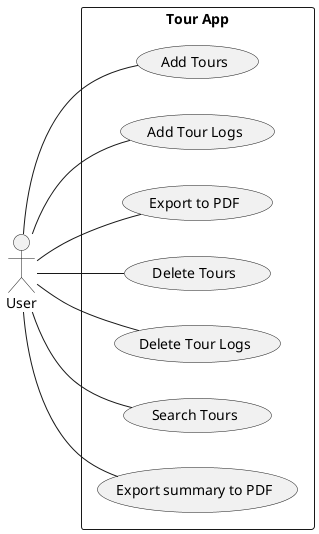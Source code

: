 @startuml
left to right direction
actor "User" as u
rectangle "Tour App" {
usecase "Add Tours" as UC1
usecase "Add Tour Logs" as UC3
usecase "Export to PDF" as UC2
usecase "Delete Tours" as UC4
usecase "Delete Tour Logs" as UC5
usecase "Search Tours" as UC6
usecase "Export summary to PDF" as UC7


}
u -- UC1
u -- UC2
u -- UC3
u -- UC4
u -- UC5
u -- UC6
u -- UC7
@enduml